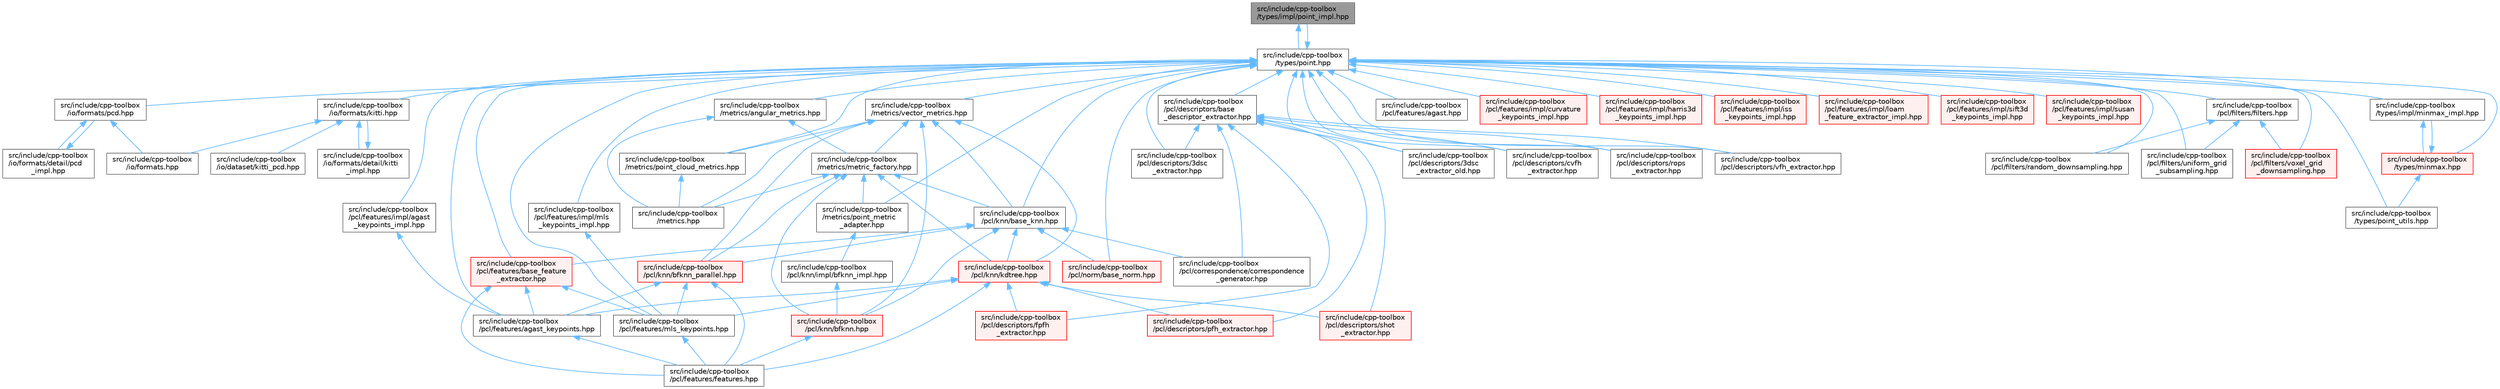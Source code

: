 digraph "src/include/cpp-toolbox/types/impl/point_impl.hpp"
{
 // LATEX_PDF_SIZE
  bgcolor="transparent";
  edge [fontname=Helvetica,fontsize=10,labelfontname=Helvetica,labelfontsize=10];
  node [fontname=Helvetica,fontsize=10,shape=box,height=0.2,width=0.4];
  Node1 [id="Node000001",label="src/include/cpp-toolbox\l/types/impl/point_impl.hpp",height=0.2,width=0.4,color="gray40", fillcolor="grey60", style="filled", fontcolor="black",tooltip=" "];
  Node1 -> Node2 [id="edge1_Node000001_Node000002",dir="back",color="steelblue1",style="solid",tooltip=" "];
  Node2 [id="Node000002",label="src/include/cpp-toolbox\l/types/point.hpp",height=0.2,width=0.4,color="grey40", fillcolor="white", style="filled",URL="$point_8hpp.html",tooltip=" "];
  Node2 -> Node3 [id="edge2_Node000002_Node000003",dir="back",color="steelblue1",style="solid",tooltip=" "];
  Node3 [id="Node000003",label="src/include/cpp-toolbox\l/io/formats/kitti.hpp",height=0.2,width=0.4,color="grey40", fillcolor="white", style="filled",URL="$kitti_8hpp.html",tooltip=" "];
  Node3 -> Node4 [id="edge3_Node000003_Node000004",dir="back",color="steelblue1",style="solid",tooltip=" "];
  Node4 [id="Node000004",label="src/include/cpp-toolbox\l/io/dataset/kitti_pcd.hpp",height=0.2,width=0.4,color="grey40", fillcolor="white", style="filled",URL="$kitti__pcd_8hpp.html",tooltip=" "];
  Node3 -> Node5 [id="edge4_Node000003_Node000005",dir="back",color="steelblue1",style="solid",tooltip=" "];
  Node5 [id="Node000005",label="src/include/cpp-toolbox\l/io/formats.hpp",height=0.2,width=0.4,color="grey40", fillcolor="white", style="filled",URL="$formats_8hpp.html",tooltip=" "];
  Node3 -> Node6 [id="edge5_Node000003_Node000006",dir="back",color="steelblue1",style="solid",tooltip=" "];
  Node6 [id="Node000006",label="src/include/cpp-toolbox\l/io/formats/detail/kitti\l_impl.hpp",height=0.2,width=0.4,color="grey40", fillcolor="white", style="filled",URL="$kitti__impl_8hpp.html",tooltip="此文件包含 kitti_format_t 的模板实现/This file contains the template implementations for kitti_format_t"];
  Node6 -> Node3 [id="edge6_Node000006_Node000003",dir="back",color="steelblue1",style="solid",tooltip=" "];
  Node2 -> Node7 [id="edge7_Node000002_Node000007",dir="back",color="steelblue1",style="solid",tooltip=" "];
  Node7 [id="Node000007",label="src/include/cpp-toolbox\l/io/formats/pcd.hpp",height=0.2,width=0.4,color="grey40", fillcolor="white", style="filled",URL="$pcd_8hpp.html",tooltip=" "];
  Node7 -> Node5 [id="edge8_Node000007_Node000005",dir="back",color="steelblue1",style="solid",tooltip=" "];
  Node7 -> Node8 [id="edge9_Node000007_Node000008",dir="back",color="steelblue1",style="solid",tooltip=" "];
  Node8 [id="Node000008",label="src/include/cpp-toolbox\l/io/formats/detail/pcd\l_impl.hpp",height=0.2,width=0.4,color="grey40", fillcolor="white", style="filled",URL="$pcd__impl_8hpp.html",tooltip="此文件包含 pcd_format_t 的模板实现/This file contains the template implementations for pcd_format_t"];
  Node8 -> Node7 [id="edge10_Node000008_Node000007",dir="back",color="steelblue1",style="solid",tooltip=" "];
  Node2 -> Node9 [id="edge11_Node000002_Node000009",dir="back",color="steelblue1",style="solid",tooltip=" "];
  Node9 [id="Node000009",label="src/include/cpp-toolbox\l/metrics/angular_metrics.hpp",height=0.2,width=0.4,color="grey40", fillcolor="white", style="filled",URL="$angular__metrics_8hpp.html",tooltip=" "];
  Node9 -> Node10 [id="edge12_Node000009_Node000010",dir="back",color="steelblue1",style="solid",tooltip=" "];
  Node10 [id="Node000010",label="src/include/cpp-toolbox\l/metrics.hpp",height=0.2,width=0.4,color="grey40", fillcolor="white", style="filled",URL="$metrics_8hpp.html",tooltip=" "];
  Node9 -> Node11 [id="edge13_Node000009_Node000011",dir="back",color="steelblue1",style="solid",tooltip=" "];
  Node11 [id="Node000011",label="src/include/cpp-toolbox\l/metrics/metric_factory.hpp",height=0.2,width=0.4,color="grey40", fillcolor="white", style="filled",URL="$metric__factory_8hpp.html",tooltip=" "];
  Node11 -> Node10 [id="edge14_Node000011_Node000010",dir="back",color="steelblue1",style="solid",tooltip=" "];
  Node11 -> Node12 [id="edge15_Node000011_Node000012",dir="back",color="steelblue1",style="solid",tooltip=" "];
  Node12 [id="Node000012",label="src/include/cpp-toolbox\l/metrics/point_metric\l_adapter.hpp",height=0.2,width=0.4,color="grey40", fillcolor="white", style="filled",URL="$point__metric__adapter_8hpp.html",tooltip=" "];
  Node12 -> Node13 [id="edge16_Node000012_Node000013",dir="back",color="steelblue1",style="solid",tooltip=" "];
  Node13 [id="Node000013",label="src/include/cpp-toolbox\l/pcl/knn/impl/bfknn_impl.hpp",height=0.2,width=0.4,color="grey40", fillcolor="white", style="filled",URL="$bfknn__impl_8hpp.html",tooltip=" "];
  Node13 -> Node14 [id="edge17_Node000013_Node000014",dir="back",color="steelblue1",style="solid",tooltip=" "];
  Node14 [id="Node000014",label="src/include/cpp-toolbox\l/pcl/knn/bfknn.hpp",height=0.2,width=0.4,color="red", fillcolor="#FFF0F0", style="filled",URL="$bfknn_8hpp.html",tooltip=" "];
  Node14 -> Node15 [id="edge18_Node000014_Node000015",dir="back",color="steelblue1",style="solid",tooltip=" "];
  Node15 [id="Node000015",label="src/include/cpp-toolbox\l/pcl/features/features.hpp",height=0.2,width=0.4,color="grey40", fillcolor="white", style="filled",URL="$features_8hpp.html",tooltip="PCL特征提取器集合头文件 / PCL feature extractors collection header file."];
  Node11 -> Node39 [id="edge19_Node000011_Node000039",dir="back",color="steelblue1",style="solid",tooltip=" "];
  Node39 [id="Node000039",label="src/include/cpp-toolbox\l/pcl/knn/base_knn.hpp",height=0.2,width=0.4,color="grey40", fillcolor="white", style="filled",URL="$base__knn_8hpp.html",tooltip=" "];
  Node39 -> Node40 [id="edge20_Node000039_Node000040",dir="back",color="steelblue1",style="solid",tooltip=" "];
  Node40 [id="Node000040",label="src/include/cpp-toolbox\l/pcl/correspondence/correspondence\l_generator.hpp",height=0.2,width=0.4,color="grey40", fillcolor="white", style="filled",URL="$correspondence__generator_8hpp.html",tooltip=" "];
  Node39 -> Node41 [id="edge21_Node000039_Node000041",dir="back",color="steelblue1",style="solid",tooltip=" "];
  Node41 [id="Node000041",label="src/include/cpp-toolbox\l/pcl/features/base_feature\l_extractor.hpp",height=0.2,width=0.4,color="red", fillcolor="#FFF0F0", style="filled",URL="$base__feature__extractor_8hpp.html",tooltip=" "];
  Node41 -> Node26 [id="edge22_Node000041_Node000026",dir="back",color="steelblue1",style="solid",tooltip=" "];
  Node26 [id="Node000026",label="src/include/cpp-toolbox\l/pcl/features/agast_keypoints.hpp",height=0.2,width=0.4,color="grey40", fillcolor="white", style="filled",URL="$agast__keypoints_8hpp.html",tooltip=" "];
  Node26 -> Node15 [id="edge23_Node000026_Node000015",dir="back",color="steelblue1",style="solid",tooltip=" "];
  Node41 -> Node15 [id="edge24_Node000041_Node000015",dir="back",color="steelblue1",style="solid",tooltip=" "];
  Node41 -> Node31 [id="edge25_Node000041_Node000031",dir="back",color="steelblue1",style="solid",tooltip=" "];
  Node31 [id="Node000031",label="src/include/cpp-toolbox\l/pcl/features/mls_keypoints.hpp",height=0.2,width=0.4,color="grey40", fillcolor="white", style="filled",URL="$mls__keypoints_8hpp.html",tooltip=" "];
  Node31 -> Node15 [id="edge26_Node000031_Node000015",dir="back",color="steelblue1",style="solid",tooltip=" "];
  Node39 -> Node14 [id="edge27_Node000039_Node000014",dir="back",color="steelblue1",style="solid",tooltip=" "];
  Node39 -> Node42 [id="edge28_Node000039_Node000042",dir="back",color="steelblue1",style="solid",tooltip=" "];
  Node42 [id="Node000042",label="src/include/cpp-toolbox\l/pcl/knn/bfknn_parallel.hpp",height=0.2,width=0.4,color="red", fillcolor="#FFF0F0", style="filled",URL="$bfknn__parallel_8hpp.html",tooltip=" "];
  Node42 -> Node26 [id="edge29_Node000042_Node000026",dir="back",color="steelblue1",style="solid",tooltip=" "];
  Node42 -> Node15 [id="edge30_Node000042_Node000015",dir="back",color="steelblue1",style="solid",tooltip=" "];
  Node42 -> Node31 [id="edge31_Node000042_Node000031",dir="back",color="steelblue1",style="solid",tooltip=" "];
  Node39 -> Node17 [id="edge32_Node000039_Node000017",dir="back",color="steelblue1",style="solid",tooltip=" "];
  Node17 [id="Node000017",label="src/include/cpp-toolbox\l/pcl/knn/kdtree.hpp",height=0.2,width=0.4,color="red", fillcolor="#FFF0F0", style="filled",URL="$kdtree_8hpp.html",tooltip=" "];
  Node17 -> Node18 [id="edge33_Node000017_Node000018",dir="back",color="steelblue1",style="solid",tooltip=" "];
  Node18 [id="Node000018",label="src/include/cpp-toolbox\l/pcl/descriptors/fpfh\l_extractor.hpp",height=0.2,width=0.4,color="red", fillcolor="#FFF0F0", style="filled",URL="$fpfh__extractor_8hpp.html",tooltip=" "];
  Node17 -> Node22 [id="edge34_Node000017_Node000022",dir="back",color="steelblue1",style="solid",tooltip=" "];
  Node22 [id="Node000022",label="src/include/cpp-toolbox\l/pcl/descriptors/pfh_extractor.hpp",height=0.2,width=0.4,color="red", fillcolor="#FFF0F0", style="filled",URL="$pfh__extractor_8hpp.html",tooltip=" "];
  Node17 -> Node24 [id="edge35_Node000017_Node000024",dir="back",color="steelblue1",style="solid",tooltip=" "];
  Node24 [id="Node000024",label="src/include/cpp-toolbox\l/pcl/descriptors/shot\l_extractor.hpp",height=0.2,width=0.4,color="red", fillcolor="#FFF0F0", style="filled",URL="$shot__extractor_8hpp.html",tooltip=" "];
  Node17 -> Node26 [id="edge36_Node000017_Node000026",dir="back",color="steelblue1",style="solid",tooltip=" "];
  Node17 -> Node15 [id="edge37_Node000017_Node000015",dir="back",color="steelblue1",style="solid",tooltip=" "];
  Node17 -> Node31 [id="edge38_Node000017_Node000031",dir="back",color="steelblue1",style="solid",tooltip=" "];
  Node39 -> Node43 [id="edge39_Node000039_Node000043",dir="back",color="steelblue1",style="solid",tooltip=" "];
  Node43 [id="Node000043",label="src/include/cpp-toolbox\l/pcl/norm/base_norm.hpp",height=0.2,width=0.4,color="red", fillcolor="#FFF0F0", style="filled",URL="$base__norm_8hpp.html",tooltip=" "];
  Node11 -> Node14 [id="edge40_Node000011_Node000014",dir="back",color="steelblue1",style="solid",tooltip=" "];
  Node11 -> Node42 [id="edge41_Node000011_Node000042",dir="back",color="steelblue1",style="solid",tooltip=" "];
  Node11 -> Node17 [id="edge42_Node000011_Node000017",dir="back",color="steelblue1",style="solid",tooltip=" "];
  Node2 -> Node44 [id="edge43_Node000002_Node000044",dir="back",color="steelblue1",style="solid",tooltip=" "];
  Node44 [id="Node000044",label="src/include/cpp-toolbox\l/metrics/point_cloud_metrics.hpp",height=0.2,width=0.4,color="grey40", fillcolor="white", style="filled",URL="$point__cloud__metrics_8hpp.html",tooltip=" "];
  Node44 -> Node10 [id="edge44_Node000044_Node000010",dir="back",color="steelblue1",style="solid",tooltip=" "];
  Node2 -> Node12 [id="edge45_Node000002_Node000012",dir="back",color="steelblue1",style="solid",tooltip=" "];
  Node2 -> Node45 [id="edge46_Node000002_Node000045",dir="back",color="steelblue1",style="solid",tooltip=" "];
  Node45 [id="Node000045",label="src/include/cpp-toolbox\l/metrics/vector_metrics.hpp",height=0.2,width=0.4,color="grey40", fillcolor="white", style="filled",URL="$vector__metrics_8hpp.html",tooltip=" "];
  Node45 -> Node10 [id="edge47_Node000045_Node000010",dir="back",color="steelblue1",style="solid",tooltip=" "];
  Node45 -> Node11 [id="edge48_Node000045_Node000011",dir="back",color="steelblue1",style="solid",tooltip=" "];
  Node45 -> Node44 [id="edge49_Node000045_Node000044",dir="back",color="steelblue1",style="solid",tooltip=" "];
  Node45 -> Node39 [id="edge50_Node000045_Node000039",dir="back",color="steelblue1",style="solid",tooltip=" "];
  Node45 -> Node14 [id="edge51_Node000045_Node000014",dir="back",color="steelblue1",style="solid",tooltip=" "];
  Node45 -> Node42 [id="edge52_Node000045_Node000042",dir="back",color="steelblue1",style="solid",tooltip=" "];
  Node45 -> Node17 [id="edge53_Node000045_Node000017",dir="back",color="steelblue1",style="solid",tooltip=" "];
  Node2 -> Node35 [id="edge54_Node000002_Node000035",dir="back",color="steelblue1",style="solid",tooltip=" "];
  Node35 [id="Node000035",label="src/include/cpp-toolbox\l/pcl/descriptors/3dsc\l_extractor.hpp",height=0.2,width=0.4,color="grey40", fillcolor="white", style="filled",URL="$3dsc__extractor_8hpp.html",tooltip=" "];
  Node2 -> Node36 [id="edge55_Node000002_Node000036",dir="back",color="steelblue1",style="solid",tooltip=" "];
  Node36 [id="Node000036",label="src/include/cpp-toolbox\l/pcl/descriptors/3dsc\l_extractor_old.hpp",height=0.2,width=0.4,color="grey40", fillcolor="white", style="filled",URL="$3dsc__extractor__old_8hpp.html",tooltip=" "];
  Node2 -> Node46 [id="edge56_Node000002_Node000046",dir="back",color="steelblue1",style="solid",tooltip=" "];
  Node46 [id="Node000046",label="src/include/cpp-toolbox\l/pcl/descriptors/base\l_descriptor_extractor.hpp",height=0.2,width=0.4,color="grey40", fillcolor="white", style="filled",URL="$base__descriptor__extractor_8hpp.html",tooltip=" "];
  Node46 -> Node40 [id="edge57_Node000046_Node000040",dir="back",color="steelblue1",style="solid",tooltip=" "];
  Node46 -> Node35 [id="edge58_Node000046_Node000035",dir="back",color="steelblue1",style="solid",tooltip=" "];
  Node46 -> Node36 [id="edge59_Node000046_Node000036",dir="back",color="steelblue1",style="solid",tooltip=" "];
  Node46 -> Node37 [id="edge60_Node000046_Node000037",dir="back",color="steelblue1",style="solid",tooltip=" "];
  Node37 [id="Node000037",label="src/include/cpp-toolbox\l/pcl/descriptors/cvfh\l_extractor.hpp",height=0.2,width=0.4,color="grey40", fillcolor="white", style="filled",URL="$cvfh__extractor_8hpp.html",tooltip=" "];
  Node46 -> Node18 [id="edge61_Node000046_Node000018",dir="back",color="steelblue1",style="solid",tooltip=" "];
  Node46 -> Node22 [id="edge62_Node000046_Node000022",dir="back",color="steelblue1",style="solid",tooltip=" "];
  Node46 -> Node47 [id="edge63_Node000046_Node000047",dir="back",color="steelblue1",style="solid",tooltip=" "];
  Node47 [id="Node000047",label="src/include/cpp-toolbox\l/pcl/descriptors/rops\l_extractor.hpp",height=0.2,width=0.4,color="grey40", fillcolor="white", style="filled",URL="$rops__extractor_8hpp.html",tooltip=" "];
  Node46 -> Node24 [id="edge64_Node000046_Node000024",dir="back",color="steelblue1",style="solid",tooltip=" "];
  Node46 -> Node38 [id="edge65_Node000046_Node000038",dir="back",color="steelblue1",style="solid",tooltip=" "];
  Node38 [id="Node000038",label="src/include/cpp-toolbox\l/pcl/descriptors/vfh_extractor.hpp",height=0.2,width=0.4,color="grey40", fillcolor="white", style="filled",URL="$vfh__extractor_8hpp.html",tooltip=" "];
  Node2 -> Node37 [id="edge66_Node000002_Node000037",dir="back",color="steelblue1",style="solid",tooltip=" "];
  Node2 -> Node47 [id="edge67_Node000002_Node000047",dir="back",color="steelblue1",style="solid",tooltip=" "];
  Node2 -> Node38 [id="edge68_Node000002_Node000038",dir="back",color="steelblue1",style="solid",tooltip=" "];
  Node2 -> Node48 [id="edge69_Node000002_Node000048",dir="back",color="steelblue1",style="solid",tooltip=" "];
  Node48 [id="Node000048",label="src/include/cpp-toolbox\l/pcl/features/agast.hpp",height=0.2,width=0.4,color="grey40", fillcolor="white", style="filled",URL="$agast_8hpp.html",tooltip=" "];
  Node2 -> Node26 [id="edge70_Node000002_Node000026",dir="back",color="steelblue1",style="solid",tooltip=" "];
  Node2 -> Node41 [id="edge71_Node000002_Node000041",dir="back",color="steelblue1",style="solid",tooltip=" "];
  Node2 -> Node49 [id="edge72_Node000002_Node000049",dir="back",color="steelblue1",style="solid",tooltip=" "];
  Node49 [id="Node000049",label="src/include/cpp-toolbox\l/pcl/features/impl/agast\l_keypoints_impl.hpp",height=0.2,width=0.4,color="grey40", fillcolor="white", style="filled",URL="$agast__keypoints__impl_8hpp.html",tooltip=" "];
  Node49 -> Node26 [id="edge73_Node000049_Node000026",dir="back",color="steelblue1",style="solid",tooltip=" "];
  Node2 -> Node50 [id="edge74_Node000002_Node000050",dir="back",color="steelblue1",style="solid",tooltip=" "];
  Node50 [id="Node000050",label="src/include/cpp-toolbox\l/pcl/features/impl/curvature\l_keypoints_impl.hpp",height=0.2,width=0.4,color="red", fillcolor="#FFF0F0", style="filled",URL="$curvature__keypoints__impl_8hpp.html",tooltip=" "];
  Node2 -> Node51 [id="edge75_Node000002_Node000051",dir="back",color="steelblue1",style="solid",tooltip=" "];
  Node51 [id="Node000051",label="src/include/cpp-toolbox\l/pcl/features/impl/harris3d\l_keypoints_impl.hpp",height=0.2,width=0.4,color="red", fillcolor="#FFF0F0", style="filled",URL="$harris3d__keypoints__impl_8hpp.html",tooltip=" "];
  Node2 -> Node52 [id="edge76_Node000002_Node000052",dir="back",color="steelblue1",style="solid",tooltip=" "];
  Node52 [id="Node000052",label="src/include/cpp-toolbox\l/pcl/features/impl/iss\l_keypoints_impl.hpp",height=0.2,width=0.4,color="red", fillcolor="#FFF0F0", style="filled",URL="$iss__keypoints__impl_8hpp.html",tooltip=" "];
  Node2 -> Node53 [id="edge77_Node000002_Node000053",dir="back",color="steelblue1",style="solid",tooltip=" "];
  Node53 [id="Node000053",label="src/include/cpp-toolbox\l/pcl/features/impl/loam\l_feature_extractor_impl.hpp",height=0.2,width=0.4,color="red", fillcolor="#FFF0F0", style="filled",URL="$loam__feature__extractor__impl_8hpp.html",tooltip=" "];
  Node2 -> Node54 [id="edge78_Node000002_Node000054",dir="back",color="steelblue1",style="solid",tooltip=" "];
  Node54 [id="Node000054",label="src/include/cpp-toolbox\l/pcl/features/impl/mls\l_keypoints_impl.hpp",height=0.2,width=0.4,color="grey40", fillcolor="white", style="filled",URL="$mls__keypoints__impl_8hpp.html",tooltip=" "];
  Node54 -> Node31 [id="edge79_Node000054_Node000031",dir="back",color="steelblue1",style="solid",tooltip=" "];
  Node2 -> Node55 [id="edge80_Node000002_Node000055",dir="back",color="steelblue1",style="solid",tooltip=" "];
  Node55 [id="Node000055",label="src/include/cpp-toolbox\l/pcl/features/impl/sift3d\l_keypoints_impl.hpp",height=0.2,width=0.4,color="red", fillcolor="#FFF0F0", style="filled",URL="$sift3d__keypoints__impl_8hpp.html",tooltip=" "];
  Node2 -> Node56 [id="edge81_Node000002_Node000056",dir="back",color="steelblue1",style="solid",tooltip=" "];
  Node56 [id="Node000056",label="src/include/cpp-toolbox\l/pcl/features/impl/susan\l_keypoints_impl.hpp",height=0.2,width=0.4,color="red", fillcolor="#FFF0F0", style="filled",URL="$susan__keypoints__impl_8hpp.html",tooltip=" "];
  Node2 -> Node31 [id="edge82_Node000002_Node000031",dir="back",color="steelblue1",style="solid",tooltip=" "];
  Node2 -> Node57 [id="edge83_Node000002_Node000057",dir="back",color="steelblue1",style="solid",tooltip=" "];
  Node57 [id="Node000057",label="src/include/cpp-toolbox\l/pcl/filters/filters.hpp",height=0.2,width=0.4,color="grey40", fillcolor="white", style="filled",URL="$filters_8hpp.html",tooltip=" "];
  Node57 -> Node58 [id="edge84_Node000057_Node000058",dir="back",color="steelblue1",style="solid",tooltip=" "];
  Node58 [id="Node000058",label="src/include/cpp-toolbox\l/pcl/filters/random_downsampling.hpp",height=0.2,width=0.4,color="grey40", fillcolor="white", style="filled",URL="$random__downsampling_8hpp.html",tooltip=" "];
  Node57 -> Node59 [id="edge85_Node000057_Node000059",dir="back",color="steelblue1",style="solid",tooltip=" "];
  Node59 [id="Node000059",label="src/include/cpp-toolbox\l/pcl/filters/uniform_grid\l_subsampling.hpp",height=0.2,width=0.4,color="grey40", fillcolor="white", style="filled",URL="$uniform__grid__subsampling_8hpp.html",tooltip=" "];
  Node57 -> Node60 [id="edge86_Node000057_Node000060",dir="back",color="steelblue1",style="solid",tooltip=" "];
  Node60 [id="Node000060",label="src/include/cpp-toolbox\l/pcl/filters/voxel_grid\l_downsampling.hpp",height=0.2,width=0.4,color="red", fillcolor="#FFF0F0", style="filled",URL="$voxel__grid__downsampling_8hpp.html",tooltip=" "];
  Node2 -> Node58 [id="edge87_Node000002_Node000058",dir="back",color="steelblue1",style="solid",tooltip=" "];
  Node2 -> Node59 [id="edge88_Node000002_Node000059",dir="back",color="steelblue1",style="solid",tooltip=" "];
  Node2 -> Node60 [id="edge89_Node000002_Node000060",dir="back",color="steelblue1",style="solid",tooltip=" "];
  Node2 -> Node39 [id="edge90_Node000002_Node000039",dir="back",color="steelblue1",style="solid",tooltip=" "];
  Node2 -> Node43 [id="edge91_Node000002_Node000043",dir="back",color="steelblue1",style="solid",tooltip=" "];
  Node2 -> Node62 [id="edge92_Node000002_Node000062",dir="back",color="steelblue1",style="solid",tooltip=" "];
  Node62 [id="Node000062",label="src/include/cpp-toolbox\l/types/impl/minmax_impl.hpp",height=0.2,width=0.4,color="grey40", fillcolor="white", style="filled",URL="$minmax__impl_8hpp.html",tooltip=" "];
  Node62 -> Node63 [id="edge93_Node000062_Node000063",dir="back",color="steelblue1",style="solid",tooltip=" "];
  Node63 [id="Node000063",label="src/include/cpp-toolbox\l/types/minmax.hpp",height=0.2,width=0.4,color="red", fillcolor="#FFF0F0", style="filled",URL="$minmax_8hpp.html",tooltip=" "];
  Node63 -> Node62 [id="edge94_Node000063_Node000062",dir="back",color="steelblue1",style="solid",tooltip=" "];
  Node63 -> Node64 [id="edge95_Node000063_Node000064",dir="back",color="steelblue1",style="solid",tooltip=" "];
  Node64 [id="Node000064",label="src/include/cpp-toolbox\l/types/point_utils.hpp",height=0.2,width=0.4,color="grey40", fillcolor="white", style="filled",URL="$point__utils_8hpp.html",tooltip=" "];
  Node2 -> Node1 [id="edge96_Node000002_Node000001",dir="back",color="steelblue1",style="solid",tooltip=" "];
  Node2 -> Node63 [id="edge97_Node000002_Node000063",dir="back",color="steelblue1",style="solid",tooltip=" "];
  Node2 -> Node64 [id="edge98_Node000002_Node000064",dir="back",color="steelblue1",style="solid",tooltip=" "];
}
